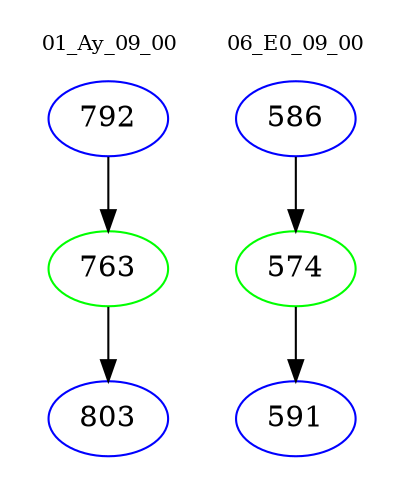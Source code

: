 digraph{
subgraph cluster_0 {
color = white
label = "01_Ay_09_00";
fontsize=10;
T0_792 [label="792", color="blue"]
T0_792 -> T0_763 [color="black"]
T0_763 [label="763", color="green"]
T0_763 -> T0_803 [color="black"]
T0_803 [label="803", color="blue"]
}
subgraph cluster_1 {
color = white
label = "06_E0_09_00";
fontsize=10;
T1_586 [label="586", color="blue"]
T1_586 -> T1_574 [color="black"]
T1_574 [label="574", color="green"]
T1_574 -> T1_591 [color="black"]
T1_591 [label="591", color="blue"]
}
}
